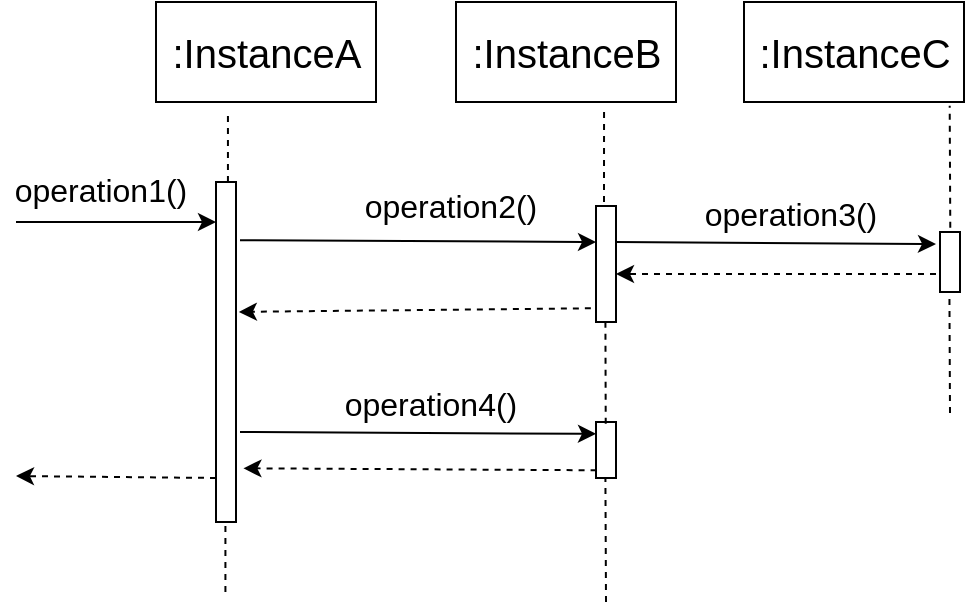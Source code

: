 <mxfile>
    <diagram id="sGWgjTury6dIZjqvCpJE" name="第1頁">
        <mxGraphModel dx="942" dy="656" grid="1" gridSize="10" guides="1" tooltips="1" connect="1" arrows="1" fold="1" page="1" pageScale="1" pageWidth="827" pageHeight="1169" math="0" shadow="0">
            <root>
                <mxCell id="0"/>
                <mxCell id="1" parent="0"/>
                <mxCell id="3" value="&lt;font style=&quot;font-size: 20px;&quot;&gt;:InstanceA&lt;/font&gt;" style="html=1;" vertex="1" parent="1">
                    <mxGeometry x="120" y="190" width="110" height="50" as="geometry"/>
                </mxCell>
                <mxCell id="4" value="&lt;font style=&quot;font-size: 20px;&quot;&gt;:InstanceB&lt;/font&gt;" style="html=1;" vertex="1" parent="1">
                    <mxGeometry x="270" y="190" width="110" height="50" as="geometry"/>
                </mxCell>
                <mxCell id="5" value="&lt;font style=&quot;font-size: 20px;&quot;&gt;:InstanceC&lt;/font&gt;" style="html=1;" vertex="1" parent="1">
                    <mxGeometry x="414" y="190" width="110" height="50" as="geometry"/>
                </mxCell>
                <mxCell id="10" style="edgeStyle=none;html=1;entryX=0.327;entryY=1.1;entryDx=0;entryDy=0;entryPerimeter=0;fontSize=20;dashed=1;endArrow=none;endFill=0;" edge="1" parent="1" source="7" target="3">
                    <mxGeometry relative="1" as="geometry"/>
                </mxCell>
                <mxCell id="7" value="" style="html=1;points=[];perimeter=orthogonalPerimeter;" vertex="1" parent="1">
                    <mxGeometry x="150" y="280" width="10" height="170" as="geometry"/>
                </mxCell>
                <mxCell id="8" value="" style="endArrow=classic;html=1;" edge="1" parent="1">
                    <mxGeometry width="50" height="50" relative="1" as="geometry">
                        <mxPoint x="50" y="300" as="sourcePoint"/>
                        <mxPoint x="150" y="300" as="targetPoint"/>
                    </mxGeometry>
                </mxCell>
                <mxCell id="9" value="&lt;font style=&quot;font-size: 16px;&quot;&gt;operation1()&lt;br&gt;&lt;/font&gt;" style="edgeLabel;html=1;align=center;verticalAlign=middle;resizable=0;points=[];" vertex="1" connectable="0" parent="8">
                    <mxGeometry x="-0.525" y="4" relative="1" as="geometry">
                        <mxPoint x="18" y="-12" as="offset"/>
                    </mxGeometry>
                </mxCell>
                <mxCell id="11" value="" style="html=1;points=[];perimeter=orthogonalPerimeter;" vertex="1" parent="1">
                    <mxGeometry x="340" y="292" width="10" height="58" as="geometry"/>
                </mxCell>
                <mxCell id="12" style="edgeStyle=none;html=1;entryX=0.673;entryY=1.06;entryDx=0;entryDy=0;entryPerimeter=0;fontSize=20;dashed=1;endArrow=none;endFill=0;" edge="1" parent="1" target="4">
                    <mxGeometry relative="1" as="geometry">
                        <mxPoint x="344" y="290" as="sourcePoint"/>
                        <mxPoint x="344.5" y="270" as="targetPoint"/>
                    </mxGeometry>
                </mxCell>
                <mxCell id="13" value="&lt;font style=&quot;font-size: 16px;&quot;&gt;operation2()&lt;/font&gt;" style="edgeLabel;html=1;align=center;verticalAlign=middle;resizable=0;points=[];" vertex="1" connectable="0" parent="1">
                    <mxGeometry x="80" y="300" as="geometry">
                        <mxPoint x="187" y="-8" as="offset"/>
                    </mxGeometry>
                </mxCell>
                <mxCell id="14" value="" style="endArrow=classic;html=1;exitX=1.2;exitY=0.171;exitDx=0;exitDy=0;exitPerimeter=0;" edge="1" parent="1" source="7">
                    <mxGeometry width="50" height="50" relative="1" as="geometry">
                        <mxPoint x="260" y="310" as="sourcePoint"/>
                        <mxPoint x="340" y="310" as="targetPoint"/>
                    </mxGeometry>
                </mxCell>
                <mxCell id="16" value="" style="html=1;points=[];perimeter=orthogonalPerimeter;" vertex="1" parent="1">
                    <mxGeometry x="340" y="400" width="10" height="28" as="geometry"/>
                </mxCell>
                <mxCell id="17" style="edgeStyle=none;html=1;fontSize=20;dashed=1;endArrow=none;endFill=0;exitX=0.486;exitY=0.031;exitDx=0;exitDy=0;exitPerimeter=0;" edge="1" parent="1" source="16">
                    <mxGeometry relative="1" as="geometry">
                        <mxPoint x="344.71" y="378.5" as="sourcePoint"/>
                        <mxPoint x="344.71" y="350" as="targetPoint"/>
                    </mxGeometry>
                </mxCell>
                <mxCell id="18" style="edgeStyle=none;html=1;fontSize=20;dashed=1;endArrow=none;endFill=0;" edge="1" parent="1">
                    <mxGeometry relative="1" as="geometry">
                        <mxPoint x="345" y="490" as="sourcePoint"/>
                        <mxPoint x="344.71" y="428" as="targetPoint"/>
                    </mxGeometry>
                </mxCell>
                <mxCell id="19" value="" style="endArrow=classic;html=1;dashed=1;fontSize=20;exitX=-0.257;exitY=0.882;exitDx=0;exitDy=0;exitPerimeter=0;entryX=1.143;entryY=0.382;entryDx=0;entryDy=0;entryPerimeter=0;" edge="1" parent="1" source="11" target="7">
                    <mxGeometry width="50" height="50" relative="1" as="geometry">
                        <mxPoint x="230" y="400" as="sourcePoint"/>
                        <mxPoint x="164" y="344" as="targetPoint"/>
                    </mxGeometry>
                </mxCell>
                <mxCell id="20" value="" style="endArrow=classic;html=1;exitX=1.2;exitY=0.171;exitDx=0;exitDy=0;exitPerimeter=0;" edge="1" parent="1">
                    <mxGeometry width="50" height="50" relative="1" as="geometry">
                        <mxPoint x="162" y="405.0" as="sourcePoint"/>
                        <mxPoint x="340" y="405.93" as="targetPoint"/>
                    </mxGeometry>
                </mxCell>
                <mxCell id="21" value="" style="endArrow=classic;html=1;dashed=1;fontSize=20;exitX=0.029;exitY=0.862;exitDx=0;exitDy=0;exitPerimeter=0;entryX=1.371;entryY=0.842;entryDx=0;entryDy=0;entryPerimeter=0;" edge="1" parent="1" source="16" target="7">
                    <mxGeometry width="50" height="50" relative="1" as="geometry">
                        <mxPoint x="333.43" y="429.996" as="sourcePoint"/>
                        <mxPoint x="160" y="430.84" as="targetPoint"/>
                    </mxGeometry>
                </mxCell>
                <mxCell id="22" value="&lt;font style=&quot;font-size: 16px;&quot;&gt;operation4()&lt;/font&gt;" style="edgeLabel;html=1;align=center;verticalAlign=middle;resizable=0;points=[];" vertex="1" connectable="0" parent="1">
                    <mxGeometry x="70" y="399" as="geometry">
                        <mxPoint x="187" y="-8" as="offset"/>
                    </mxGeometry>
                </mxCell>
                <mxCell id="24" value="" style="html=1;points=[];perimeter=orthogonalPerimeter;" vertex="1" parent="1">
                    <mxGeometry x="512" y="305" width="10" height="30" as="geometry"/>
                </mxCell>
                <mxCell id="25" style="edgeStyle=none;html=1;entryX=0.935;entryY=1.017;entryDx=0;entryDy=0;entryPerimeter=0;fontSize=20;dashed=1;endArrow=none;endFill=0;exitX=0.514;exitY=0.031;exitDx=0;exitDy=0;exitPerimeter=0;" edge="1" parent="1">
                    <mxGeometry relative="1" as="geometry">
                        <mxPoint x="517.14" y="302.93" as="sourcePoint"/>
                        <mxPoint x="516.85" y="241.85" as="targetPoint"/>
                    </mxGeometry>
                </mxCell>
                <mxCell id="26" value="" style="endArrow=classic;html=1;exitX=1.2;exitY=0.171;exitDx=0;exitDy=0;exitPerimeter=0;" edge="1" parent="1">
                    <mxGeometry width="50" height="50" relative="1" as="geometry">
                        <mxPoint x="350" y="310.0" as="sourcePoint"/>
                        <mxPoint x="510" y="311" as="targetPoint"/>
                    </mxGeometry>
                </mxCell>
                <mxCell id="27" value="" style="endArrow=classic;html=1;dashed=1;fontSize=20;" edge="1" parent="1">
                    <mxGeometry width="50" height="50" relative="1" as="geometry">
                        <mxPoint x="510" y="326" as="sourcePoint"/>
                        <mxPoint x="350" y="326" as="targetPoint"/>
                    </mxGeometry>
                </mxCell>
                <mxCell id="28" value="&lt;font style=&quot;font-size: 16px;&quot;&gt;operation3()&lt;/font&gt;" style="edgeLabel;html=1;align=center;verticalAlign=middle;resizable=0;points=[];" vertex="1" connectable="0" parent="1">
                    <mxGeometry x="250" y="304" as="geometry">
                        <mxPoint x="187" y="-8" as="offset"/>
                    </mxGeometry>
                </mxCell>
                <mxCell id="29" style="edgeStyle=none;html=1;entryX=0.935;entryY=1.017;entryDx=0;entryDy=0;entryPerimeter=0;fontSize=20;dashed=1;endArrow=none;endFill=0;exitX=0.514;exitY=0.031;exitDx=0;exitDy=0;exitPerimeter=0;" edge="1" parent="1">
                    <mxGeometry relative="1" as="geometry">
                        <mxPoint x="517.0" y="395.54" as="sourcePoint"/>
                        <mxPoint x="516.71" y="334.46" as="targetPoint"/>
                    </mxGeometry>
                </mxCell>
                <mxCell id="30" value="" style="endArrow=classic;html=1;dashed=1;fontSize=20;exitX=0.029;exitY=0.862;exitDx=0;exitDy=0;exitPerimeter=0;" edge="1" parent="1">
                    <mxGeometry width="50" height="50" relative="1" as="geometry">
                        <mxPoint x="150.0" y="427.996" as="sourcePoint"/>
                        <mxPoint x="50" y="427" as="targetPoint"/>
                    </mxGeometry>
                </mxCell>
                <mxCell id="31" style="edgeStyle=none;html=1;entryX=0.327;entryY=1.1;entryDx=0;entryDy=0;entryPerimeter=0;fontSize=20;dashed=1;endArrow=none;endFill=0;" edge="1" parent="1">
                    <mxGeometry relative="1" as="geometry">
                        <mxPoint x="154.71" y="485" as="sourcePoint"/>
                        <mxPoint x="154.71" y="450" as="targetPoint"/>
                    </mxGeometry>
                </mxCell>
            </root>
        </mxGraphModel>
    </diagram>
</mxfile>